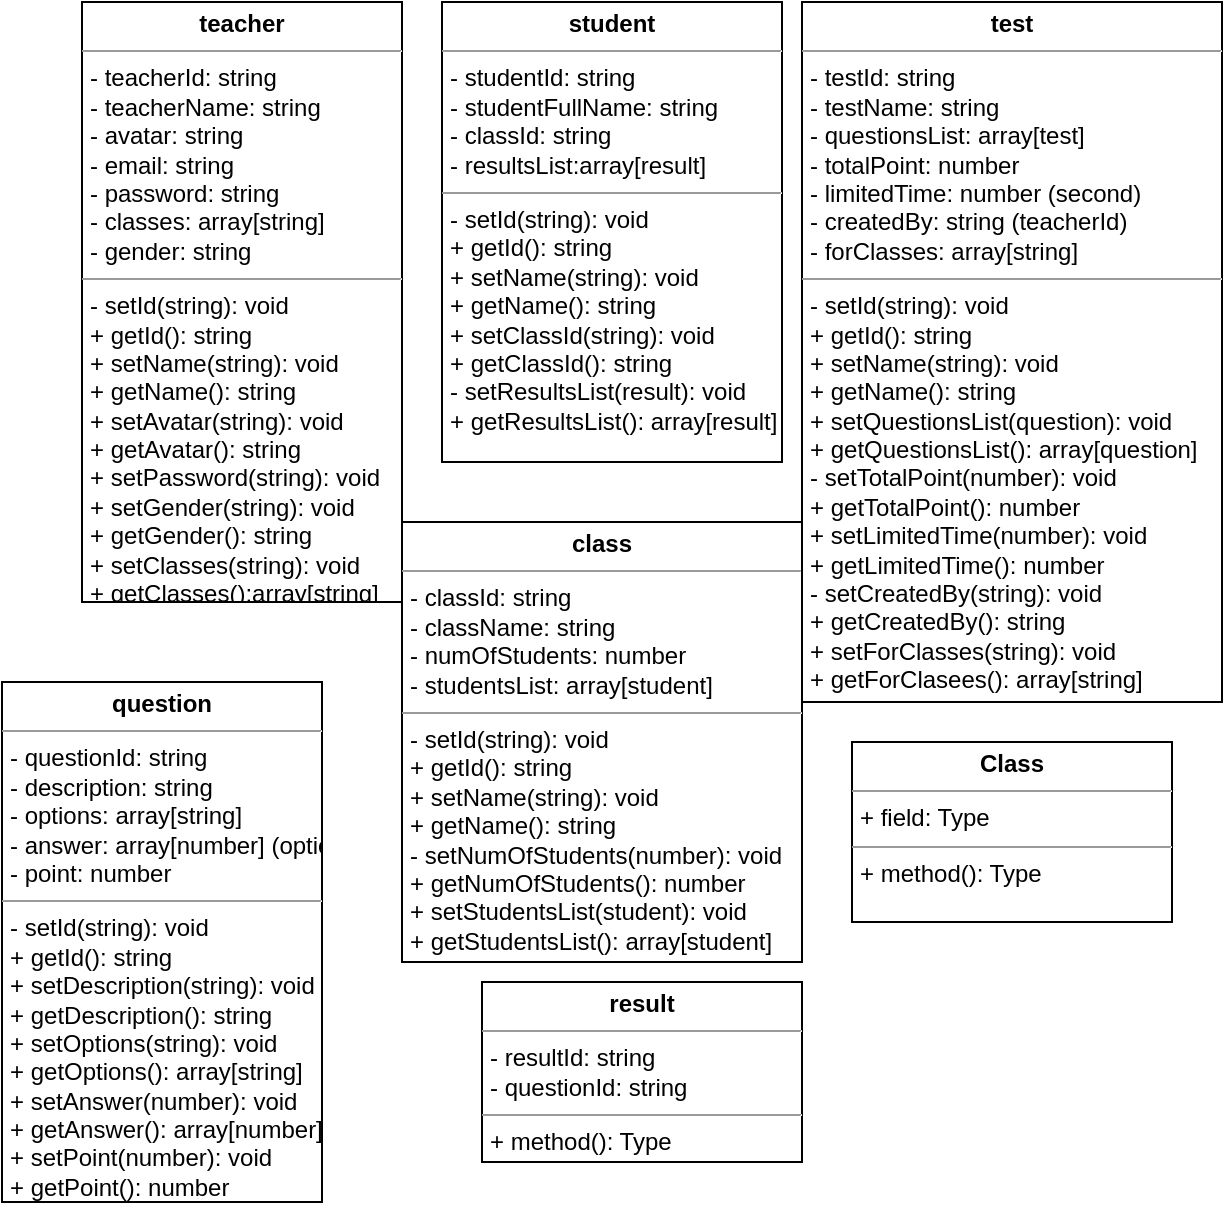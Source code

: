 <mxfile version="14.4.8" type="github">
  <diagram id="9277rnPYpbhCqatuUx9B" name="Page-1">
    <mxGraphModel dx="511" dy="422" grid="1" gridSize="10" guides="1" tooltips="1" connect="1" arrows="1" fold="1" page="1" pageScale="1" pageWidth="850" pageHeight="1100" math="0" shadow="0">
      <root>
        <mxCell id="0" />
        <mxCell id="1" parent="0" />
        <mxCell id="6oHkGCZnOsk_m-k36Il0-9" value="&lt;p style=&quot;margin: 0px ; margin-top: 4px ; text-align: center&quot;&gt;&lt;b&gt;teacher&lt;/b&gt;&lt;/p&gt;&lt;hr size=&quot;1&quot;&gt;&lt;p style=&quot;margin: 0px ; margin-left: 4px&quot;&gt;- teacherId: string&lt;/p&gt;&lt;p style=&quot;margin: 0px ; margin-left: 4px&quot;&gt;- teacherName: string&lt;/p&gt;&lt;p style=&quot;margin: 0px ; margin-left: 4px&quot;&gt;- avatar: string&lt;/p&gt;&lt;p style=&quot;margin: 0px ; margin-left: 4px&quot;&gt;- email: string&lt;/p&gt;&lt;p style=&quot;margin: 0px ; margin-left: 4px&quot;&gt;- password: string&lt;/p&gt;&lt;p style=&quot;margin: 0px ; margin-left: 4px&quot;&gt;- classes: array[string]&lt;/p&gt;&lt;p style=&quot;margin: 0px ; margin-left: 4px&quot;&gt;- gender: string&lt;/p&gt;&lt;hr size=&quot;1&quot;&gt;&lt;p style=&quot;margin: 0px ; margin-left: 4px&quot;&gt;- setId(string): void&lt;/p&gt;&lt;p style=&quot;margin: 0px ; margin-left: 4px&quot;&gt;+ getId(): string&lt;/p&gt;&lt;p style=&quot;margin: 0px ; margin-left: 4px&quot;&gt;+ setName(string): void&lt;/p&gt;&lt;p style=&quot;margin: 0px ; margin-left: 4px&quot;&gt;+ getName(): string&lt;/p&gt;&lt;p style=&quot;margin: 0px ; margin-left: 4px&quot;&gt;+ setAvatar(string): void&lt;/p&gt;&lt;p style=&quot;margin: 0px ; margin-left: 4px&quot;&gt;+ getAvatar(): string&lt;/p&gt;&lt;p style=&quot;margin: 0px ; margin-left: 4px&quot;&gt;+ setPassword(string): void&lt;/p&gt;&lt;p style=&quot;margin: 0px ; margin-left: 4px&quot;&gt;+ setGender(string): void&lt;/p&gt;&lt;p style=&quot;margin: 0px ; margin-left: 4px&quot;&gt;+ getGender(): string&lt;/p&gt;&lt;p style=&quot;margin: 0px ; margin-left: 4px&quot;&gt;+ setClasses(string): void&lt;/p&gt;&lt;p style=&quot;margin: 0px ; margin-left: 4px&quot;&gt;+ getClasses():array[string]&lt;/p&gt;&lt;p style=&quot;margin: 0px ; margin-left: 4px&quot;&gt;&lt;br&gt;&lt;/p&gt;" style="verticalAlign=top;align=left;overflow=fill;fontSize=12;fontFamily=Helvetica;html=1;" vertex="1" parent="1">
          <mxGeometry x="280" y="140" width="160" height="300" as="geometry" />
        </mxCell>
        <mxCell id="6oHkGCZnOsk_m-k36Il0-10" value="&lt;p style=&quot;margin: 0px ; margin-top: 4px ; text-align: center&quot;&gt;&lt;b&gt;student&lt;/b&gt;&lt;/p&gt;&lt;hr size=&quot;1&quot;&gt;&lt;p style=&quot;margin: 0px ; margin-left: 4px&quot;&gt;- studentId: string&lt;/p&gt;&lt;p style=&quot;margin: 0px ; margin-left: 4px&quot;&gt;- studentFullName: string&lt;/p&gt;&lt;p style=&quot;margin: 0px ; margin-left: 4px&quot;&gt;- classId: string&lt;/p&gt;&lt;p style=&quot;margin: 0px ; margin-left: 4px&quot;&gt;- resultsList:array[result]&lt;/p&gt;&lt;hr size=&quot;1&quot;&gt;&lt;p style=&quot;margin: 0px ; margin-left: 4px&quot;&gt;- setId(string): void&lt;/p&gt;&lt;p style=&quot;margin: 0px ; margin-left: 4px&quot;&gt;+ getId(): string&lt;/p&gt;&lt;p style=&quot;margin: 0px ; margin-left: 4px&quot;&gt;+ setName(string): void&lt;/p&gt;&lt;p style=&quot;margin: 0px ; margin-left: 4px&quot;&gt;+ getName(): string&lt;/p&gt;&lt;p style=&quot;margin: 0px ; margin-left: 4px&quot;&gt;+ setClassId(string): void&lt;/p&gt;&lt;p style=&quot;margin: 0px ; margin-left: 4px&quot;&gt;+ getClassId(): string&lt;/p&gt;&lt;p style=&quot;margin: 0px ; margin-left: 4px&quot;&gt;- setResultsList(result): void&lt;/p&gt;&lt;p style=&quot;margin: 0px ; margin-left: 4px&quot;&gt;+ getResultsList(): array[result]&amp;nbsp;&lt;/p&gt;" style="verticalAlign=top;align=left;overflow=fill;fontSize=12;fontFamily=Helvetica;html=1;" vertex="1" parent="1">
          <mxGeometry x="460" y="140" width="170" height="230" as="geometry" />
        </mxCell>
        <mxCell id="6oHkGCZnOsk_m-k36Il0-11" value="&lt;p style=&quot;margin: 0px ; margin-top: 4px ; text-align: center&quot;&gt;&lt;b&gt;class&lt;/b&gt;&lt;/p&gt;&lt;hr size=&quot;1&quot;&gt;&lt;p style=&quot;margin: 0px ; margin-left: 4px&quot;&gt;- classId: string&lt;/p&gt;&lt;p style=&quot;margin: 0px ; margin-left: 4px&quot;&gt;- className: string&lt;/p&gt;&lt;p style=&quot;margin: 0px ; margin-left: 4px&quot;&gt;- numOfStudents: number&lt;/p&gt;&lt;p style=&quot;margin: 0px ; margin-left: 4px&quot;&gt;- studentsList: array[student]&lt;/p&gt;&lt;hr size=&quot;1&quot;&gt;&lt;p style=&quot;margin: 0px ; margin-left: 4px&quot;&gt;- setId(string): void&lt;/p&gt;&lt;p style=&quot;margin: 0px ; margin-left: 4px&quot;&gt;+ getId(): string&lt;/p&gt;&lt;p style=&quot;margin: 0px 0px 0px 4px&quot;&gt;+ setName(string): void&lt;/p&gt;&lt;p style=&quot;margin: 0px 0px 0px 4px&quot;&gt;+ getName(): string&lt;/p&gt;&lt;p style=&quot;margin: 0px 0px 0px 4px&quot;&gt;- setNumOfStudents(number): void&lt;/p&gt;&lt;p style=&quot;margin: 0px 0px 0px 4px&quot;&gt;+ getNumOfStudents(): number&lt;/p&gt;&lt;p style=&quot;margin: 0px 0px 0px 4px&quot;&gt;+ setStudentsList(student): void&lt;/p&gt;&lt;p style=&quot;margin: 0px 0px 0px 4px&quot;&gt;+ getStudentsList(): array[student]&lt;/p&gt;" style="verticalAlign=top;align=left;overflow=fill;fontSize=12;fontFamily=Helvetica;html=1;" vertex="1" parent="1">
          <mxGeometry x="440" y="400" width="200" height="220" as="geometry" />
        </mxCell>
        <mxCell id="6oHkGCZnOsk_m-k36Il0-12" value="&lt;p style=&quot;margin: 0px ; margin-top: 4px ; text-align: center&quot;&gt;&lt;b&gt;test&lt;/b&gt;&lt;/p&gt;&lt;hr size=&quot;1&quot;&gt;&lt;p style=&quot;margin: 0px ; margin-left: 4px&quot;&gt;- testId: string&lt;/p&gt;&lt;p style=&quot;margin: 0px ; margin-left: 4px&quot;&gt;- testName: string&lt;/p&gt;&lt;p style=&quot;margin: 0px ; margin-left: 4px&quot;&gt;- questionsList: array[test]&lt;/p&gt;&lt;p style=&quot;margin: 0px ; margin-left: 4px&quot;&gt;- totalPoint: number&lt;/p&gt;&lt;p style=&quot;margin: 0px ; margin-left: 4px&quot;&gt;- limitedTime: number (second)&lt;/p&gt;&lt;p style=&quot;margin: 0px ; margin-left: 4px&quot;&gt;- createdBy: string (teacherId)&lt;/p&gt;&lt;p style=&quot;margin: 0px ; margin-left: 4px&quot;&gt;- forClasses: array[string]&lt;/p&gt;&lt;hr size=&quot;1&quot;&gt;&lt;p style=&quot;margin: 0px 0px 0px 4px&quot;&gt;- setId(string): void&lt;/p&gt;&lt;p style=&quot;margin: 0px 0px 0px 4px&quot;&gt;+ getId(): string&lt;/p&gt;&lt;p style=&quot;margin: 0px 0px 0px 4px&quot;&gt;+ setName(string): void&lt;/p&gt;&lt;p style=&quot;margin: 0px 0px 0px 4px&quot;&gt;+ getName(): string&lt;/p&gt;&lt;p style=&quot;margin: 0px 0px 0px 4px&quot;&gt;+ setQuestionsList(question): void&lt;/p&gt;&lt;p style=&quot;margin: 0px 0px 0px 4px&quot;&gt;+ getQuestionsList(): array[question]&lt;/p&gt;&lt;p style=&quot;margin: 0px 0px 0px 4px&quot;&gt;- setTotalPoint(number): void&lt;/p&gt;&lt;p style=&quot;margin: 0px 0px 0px 4px&quot;&gt;+ getTotalPoint(): number&lt;/p&gt;&lt;p style=&quot;margin: 0px 0px 0px 4px&quot;&gt;+ setLimitedTime(number): void&lt;/p&gt;&lt;p style=&quot;margin: 0px 0px 0px 4px&quot;&gt;+ getLimitedTime(): number&lt;/p&gt;&lt;p style=&quot;margin: 0px 0px 0px 4px&quot;&gt;- setCreatedBy(string): void&lt;/p&gt;&lt;p style=&quot;margin: 0px 0px 0px 4px&quot;&gt;+ getCreatedBy(): string&lt;/p&gt;&lt;p style=&quot;margin: 0px 0px 0px 4px&quot;&gt;+ setForClasses(string): void&lt;/p&gt;&lt;p style=&quot;margin: 0px 0px 0px 4px&quot;&gt;+ getForClasees(): array[string]&lt;/p&gt;" style="verticalAlign=top;align=left;overflow=fill;fontSize=12;fontFamily=Helvetica;html=1;" vertex="1" parent="1">
          <mxGeometry x="640" y="140" width="210" height="350" as="geometry" />
        </mxCell>
        <mxCell id="6oHkGCZnOsk_m-k36Il0-13" value="&lt;p style=&quot;margin: 0px ; margin-top: 4px ; text-align: center&quot;&gt;&lt;b&gt;question&lt;/b&gt;&lt;/p&gt;&lt;hr size=&quot;1&quot;&gt;&lt;p style=&quot;margin: 0px 0px 0px 4px&quot;&gt;- questionId: string&lt;/p&gt;&lt;p style=&quot;margin: 0px 0px 0px 4px&quot;&gt;- description: string&lt;/p&gt;&lt;p style=&quot;margin: 0px 0px 0px 4px&quot;&gt;- options: array[string]&lt;/p&gt;&lt;p style=&quot;margin: 0px 0px 0px 4px&quot;&gt;- answer: array[number] (options id)&lt;/p&gt;&lt;p style=&quot;margin: 0px 0px 0px 4px&quot;&gt;- point: number&lt;/p&gt;&lt;hr size=&quot;1&quot;&gt;&lt;p style=&quot;margin: 0px ; margin-left: 4px&quot;&gt;- setId(string): void&lt;/p&gt;&lt;p style=&quot;margin: 0px ; margin-left: 4px&quot;&gt;+ getId(): string&lt;/p&gt;&lt;p style=&quot;margin: 0px ; margin-left: 4px&quot;&gt;+ setDescription(string): void&lt;/p&gt;&lt;p style=&quot;margin: 0px ; margin-left: 4px&quot;&gt;+ getDescription(): string&lt;/p&gt;&lt;p style=&quot;margin: 0px ; margin-left: 4px&quot;&gt;+ setOptions(string): void&lt;/p&gt;&lt;p style=&quot;margin: 0px ; margin-left: 4px&quot;&gt;+ getOptions(): array[string]&lt;/p&gt;&lt;p style=&quot;margin: 0px ; margin-left: 4px&quot;&gt;+ setAnswer(number): void&lt;/p&gt;&lt;p style=&quot;margin: 0px ; margin-left: 4px&quot;&gt;+ getAnswer(): array[number]&lt;/p&gt;&lt;p style=&quot;margin: 0px ; margin-left: 4px&quot;&gt;+ setPoint(number): void&lt;/p&gt;&lt;p style=&quot;margin: 0px ; margin-left: 4px&quot;&gt;+ getPoint(): number&lt;/p&gt;" style="verticalAlign=top;align=left;overflow=fill;fontSize=12;fontFamily=Helvetica;html=1;" vertex="1" parent="1">
          <mxGeometry x="240" y="480" width="160" height="260" as="geometry" />
        </mxCell>
        <mxCell id="6oHkGCZnOsk_m-k36Il0-14" value="&lt;p style=&quot;margin:0px;margin-top:4px;text-align:center;&quot;&gt;&lt;b&gt;Class&lt;/b&gt;&lt;/p&gt;&lt;hr size=&quot;1&quot;/&gt;&lt;p style=&quot;margin:0px;margin-left:4px;&quot;&gt;+ field: Type&lt;/p&gt;&lt;hr size=&quot;1&quot;/&gt;&lt;p style=&quot;margin:0px;margin-left:4px;&quot;&gt;+ method(): Type&lt;/p&gt;" style="verticalAlign=top;align=left;overflow=fill;fontSize=12;fontFamily=Helvetica;html=1;" vertex="1" parent="1">
          <mxGeometry x="665" y="510" width="160" height="90" as="geometry" />
        </mxCell>
        <mxCell id="6oHkGCZnOsk_m-k36Il0-16" value="&lt;p style=&quot;margin: 0px ; margin-top: 4px ; text-align: center&quot;&gt;&lt;b&gt;result&lt;/b&gt;&lt;/p&gt;&lt;hr size=&quot;1&quot;&gt;&lt;p style=&quot;margin: 0px ; margin-left: 4px&quot;&gt;- resultId: string&lt;/p&gt;&lt;p style=&quot;margin: 0px ; margin-left: 4px&quot;&gt;- questionId: string&lt;/p&gt;&lt;hr size=&quot;1&quot;&gt;&lt;p style=&quot;margin: 0px ; margin-left: 4px&quot;&gt;+ method(): Type&lt;/p&gt;" style="verticalAlign=top;align=left;overflow=fill;fontSize=12;fontFamily=Helvetica;html=1;" vertex="1" parent="1">
          <mxGeometry x="480" y="630" width="160" height="90" as="geometry" />
        </mxCell>
      </root>
    </mxGraphModel>
  </diagram>
</mxfile>
